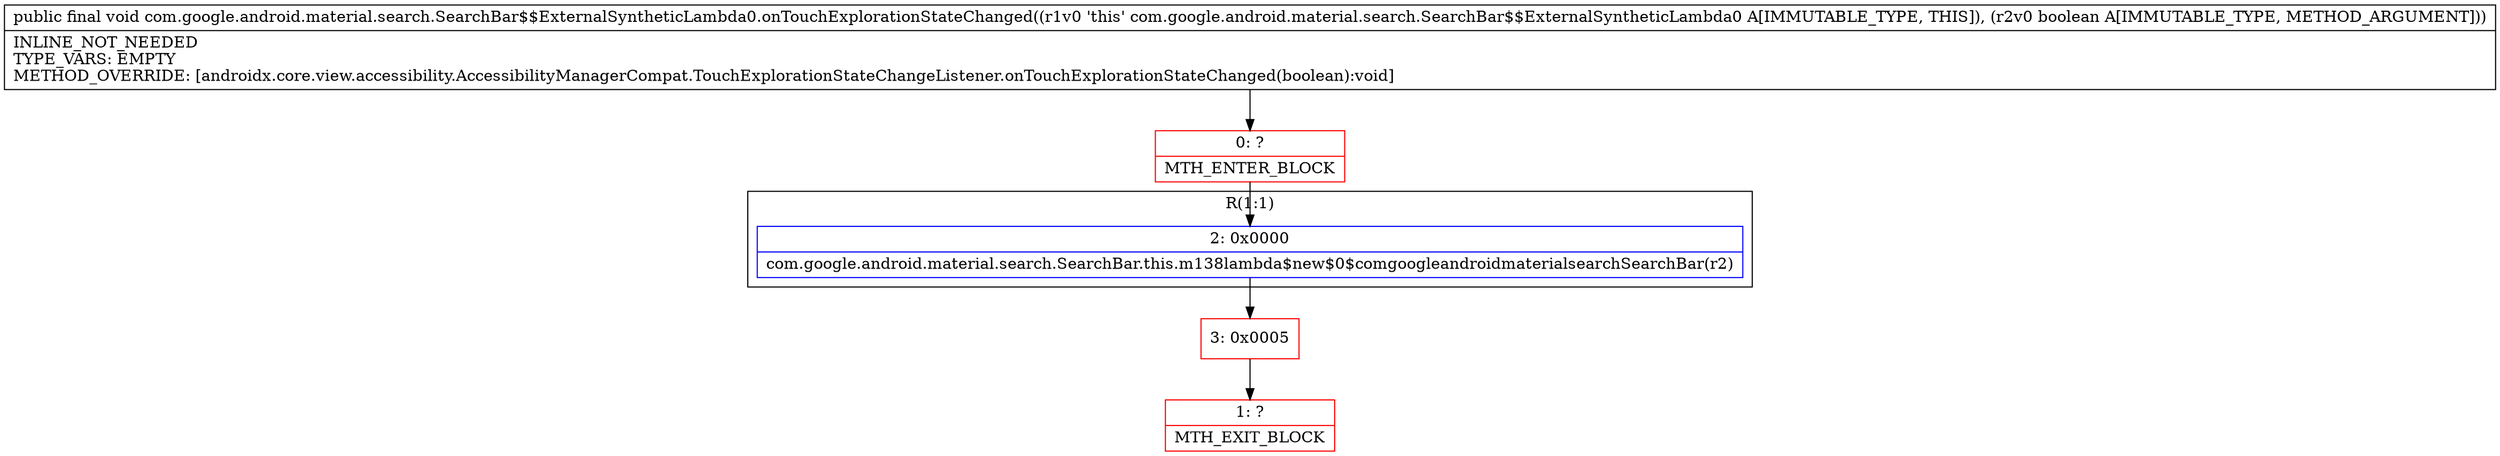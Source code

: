digraph "CFG forcom.google.android.material.search.SearchBar$$ExternalSyntheticLambda0.onTouchExplorationStateChanged(Z)V" {
subgraph cluster_Region_1313970267 {
label = "R(1:1)";
node [shape=record,color=blue];
Node_2 [shape=record,label="{2\:\ 0x0000|com.google.android.material.search.SearchBar.this.m138lambda$new$0$comgoogleandroidmaterialsearchSearchBar(r2)\l}"];
}
Node_0 [shape=record,color=red,label="{0\:\ ?|MTH_ENTER_BLOCK\l}"];
Node_3 [shape=record,color=red,label="{3\:\ 0x0005}"];
Node_1 [shape=record,color=red,label="{1\:\ ?|MTH_EXIT_BLOCK\l}"];
MethodNode[shape=record,label="{public final void com.google.android.material.search.SearchBar$$ExternalSyntheticLambda0.onTouchExplorationStateChanged((r1v0 'this' com.google.android.material.search.SearchBar$$ExternalSyntheticLambda0 A[IMMUTABLE_TYPE, THIS]), (r2v0 boolean A[IMMUTABLE_TYPE, METHOD_ARGUMENT]))  | INLINE_NOT_NEEDED\lTYPE_VARS: EMPTY\lMETHOD_OVERRIDE: [androidx.core.view.accessibility.AccessibilityManagerCompat.TouchExplorationStateChangeListener.onTouchExplorationStateChanged(boolean):void]\l}"];
MethodNode -> Node_0;Node_2 -> Node_3;
Node_0 -> Node_2;
Node_3 -> Node_1;
}

